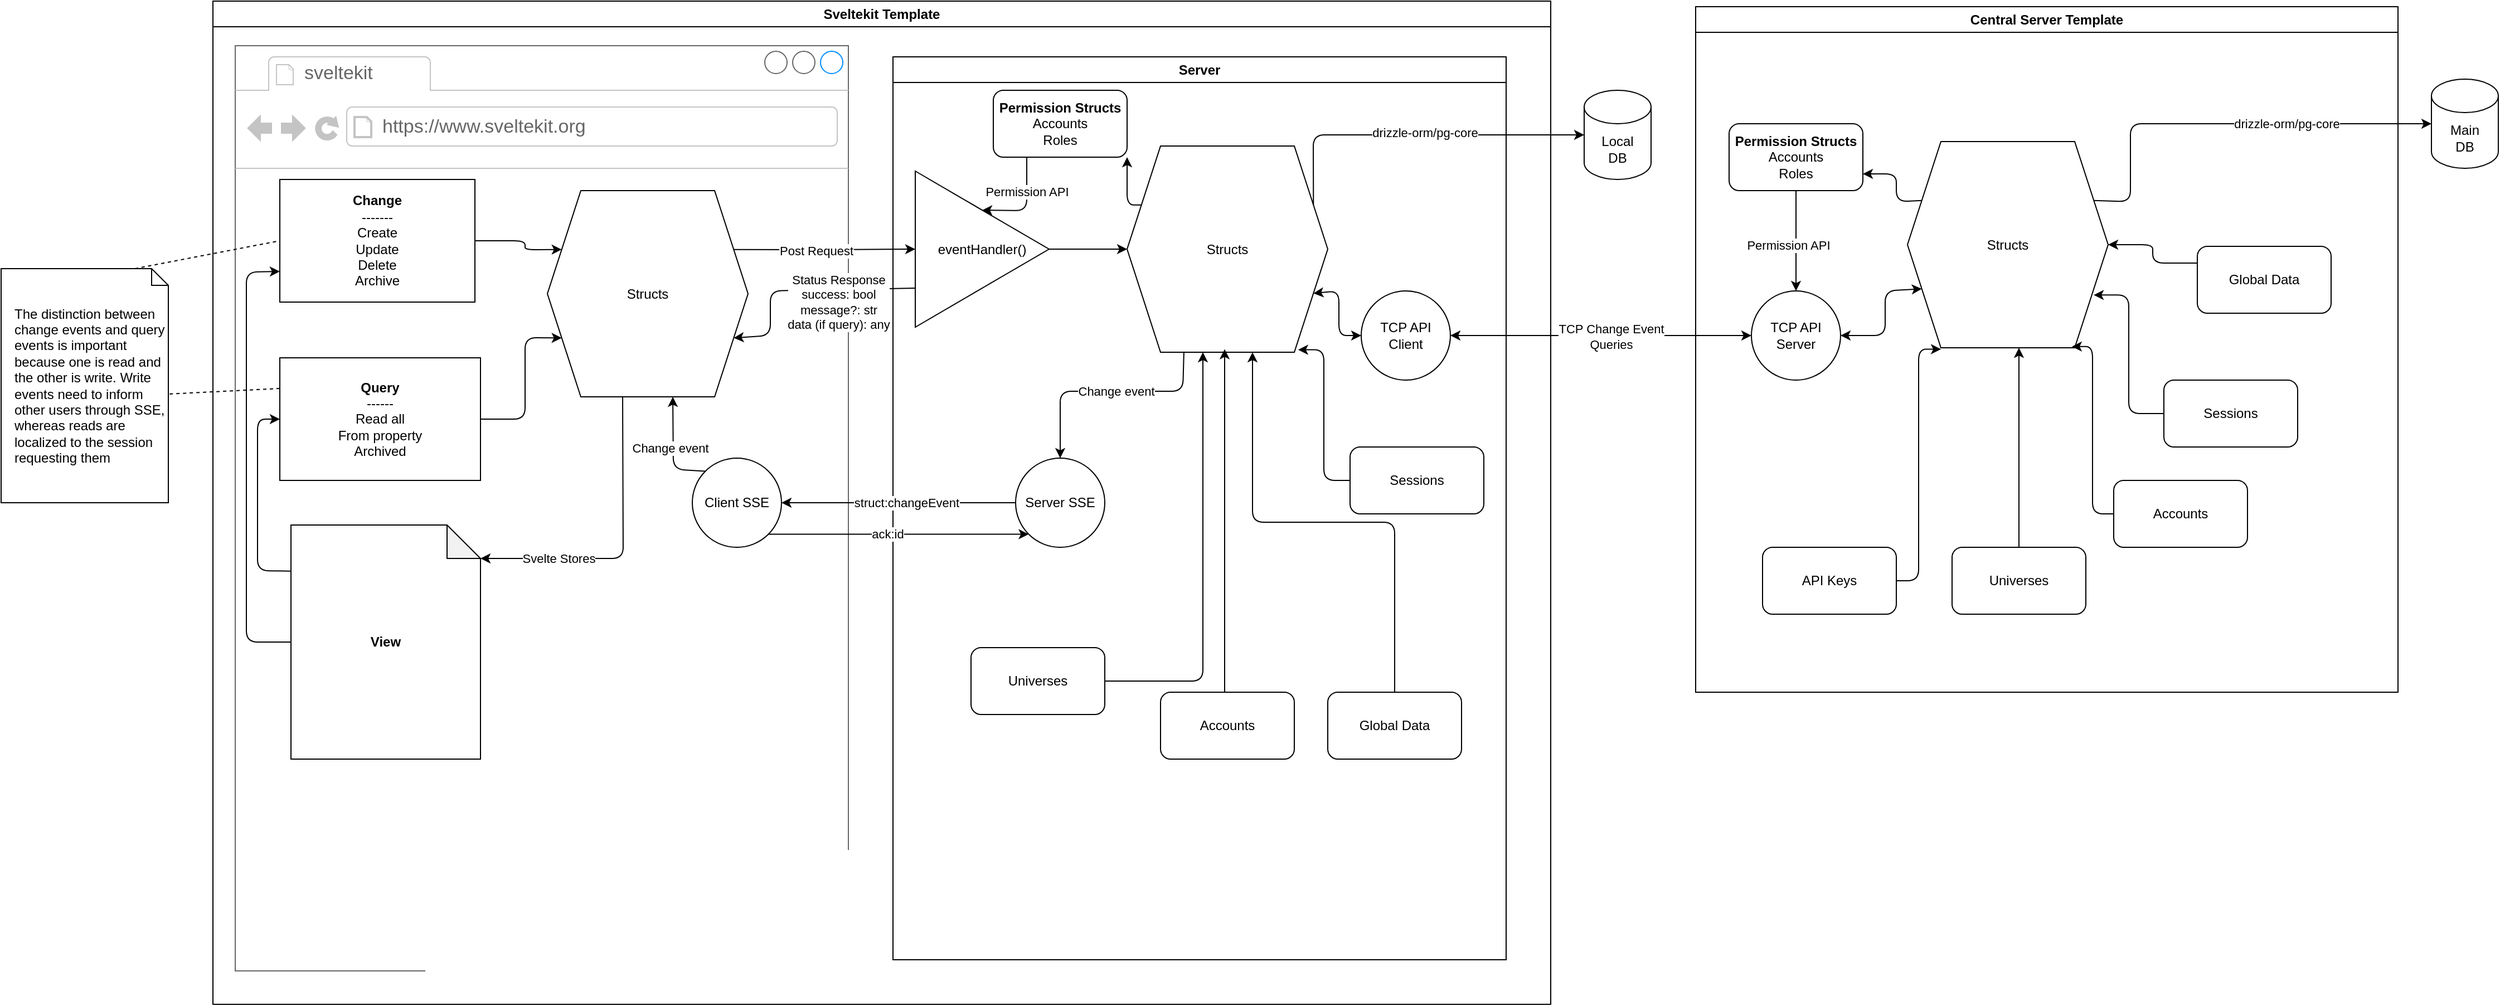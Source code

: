 <mxfile>
    <diagram id="YwuZfxJtIw0wDTcrG3jY" name="Page-1">
        <mxGraphModel dx="1606" dy="435" grid="1" gridSize="10" guides="1" tooltips="1" connect="1" arrows="1" fold="1" page="1" pageScale="1" pageWidth="850" pageHeight="1100" math="0" shadow="0">
            <root>
                <mxCell id="0"/>
                <mxCell id="1" parent="0"/>
                <mxCell id="2" value="Sveltekit Template" style="swimlane;whiteSpace=wrap;html=1;" parent="1" vertex="1">
                    <mxGeometry x="-630" y="80" width="1200" height="900" as="geometry"/>
                </mxCell>
                <mxCell id="53" value="" style="strokeWidth=1;shadow=0;dashed=0;align=center;html=1;shape=mxgraph.mockup.containers.browserWindow;rSize=0;strokeColor=#666666;strokeColor2=#008cff;strokeColor3=#c4c4c4;mainText=,;recursiveResize=0;" parent="2" vertex="1">
                    <mxGeometry x="20" y="40" width="550" height="830" as="geometry"/>
                </mxCell>
                <mxCell id="54" value="sveltekit" style="strokeWidth=1;shadow=0;dashed=0;align=center;html=1;shape=mxgraph.mockup.containers.anchor;fontSize=17;fontColor=#666666;align=left;" parent="53" vertex="1">
                    <mxGeometry x="60" y="12" width="110" height="26" as="geometry"/>
                </mxCell>
                <mxCell id="55" value="https://www.sveltekit.org" style="strokeWidth=1;shadow=0;dashed=0;align=center;html=1;shape=mxgraph.mockup.containers.anchor;rSize=0;fontSize=17;fontColor=#666666;align=left;" parent="53" vertex="1">
                    <mxGeometry x="130" y="60" width="250" height="26" as="geometry"/>
                </mxCell>
                <mxCell id="17" value="&lt;b&gt;Change&lt;/b&gt;&lt;br&gt;-------&lt;br&gt;Create&lt;br&gt;Update&lt;br&gt;Delete&lt;br&gt;Archive" style="rounded=0;whiteSpace=wrap;html=1;" parent="53" vertex="1">
                    <mxGeometry x="40" y="120" width="175" height="110" as="geometry"/>
                </mxCell>
                <mxCell id="35" value="&lt;b&gt;Query&lt;/b&gt;&lt;br&gt;------&lt;br&gt;Read all&lt;br&gt;From property&lt;br&gt;Archived" style="rounded=0;whiteSpace=wrap;html=1;" parent="53" vertex="1">
                    <mxGeometry x="40" y="280" width="180" height="110" as="geometry"/>
                </mxCell>
                <mxCell id="61" style="edgeStyle=none;html=1;entryX=0;entryY=0;entryDx=170;entryDy=30;entryPerimeter=0;exitX=0.375;exitY=1;exitDx=0;exitDy=0;" parent="53" source="18" target="59" edge="1">
                    <mxGeometry relative="1" as="geometry">
                        <Array as="points">
                            <mxPoint x="348" y="460"/>
                            <mxPoint x="280" y="460"/>
                        </Array>
                    </mxGeometry>
                </mxCell>
                <mxCell id="62" value="Svelte Stores" style="edgeLabel;html=1;align=center;verticalAlign=middle;resizable=0;points=[];" parent="61" vertex="1" connectable="0">
                    <mxGeometry x="0.1" y="3" relative="1" as="geometry">
                        <mxPoint x="-53" y="-3" as="offset"/>
                    </mxGeometry>
                </mxCell>
                <mxCell id="18" value="Structs" style="shape=hexagon;perimeter=hexagonPerimeter2;whiteSpace=wrap;html=1;fixedSize=1;size=30;" parent="53" vertex="1">
                    <mxGeometry x="280" y="130" width="180" height="185" as="geometry"/>
                </mxCell>
                <mxCell id="36" style="edgeStyle=none;html=1;exitX=1;exitY=0.5;exitDx=0;exitDy=0;entryX=0;entryY=0.75;entryDx=0;entryDy=0;" parent="53" source="35" target="18" edge="1">
                    <mxGeometry relative="1" as="geometry">
                        <Array as="points">
                            <mxPoint x="260" y="335"/>
                            <mxPoint x="260" y="262"/>
                        </Array>
                    </mxGeometry>
                </mxCell>
                <mxCell id="24" style="edgeStyle=none;html=1;exitX=1;exitY=0.5;exitDx=0;exitDy=0;entryX=0;entryY=0.25;entryDx=0;entryDy=0;" parent="53" source="17" target="18" edge="1">
                    <mxGeometry relative="1" as="geometry">
                        <Array as="points">
                            <mxPoint x="260" y="175"/>
                            <mxPoint x="260" y="183"/>
                        </Array>
                    </mxGeometry>
                </mxCell>
                <mxCell id="39" value="Client SSE" style="ellipse;whiteSpace=wrap;html=1;aspect=fixed;" parent="53" vertex="1">
                    <mxGeometry x="410" y="370" width="80" height="80" as="geometry"/>
                </mxCell>
                <mxCell id="43" style="edgeStyle=none;html=1;exitX=0;exitY=0;exitDx=0;exitDy=0;entryX=0.625;entryY=1;entryDx=0;entryDy=0;" parent="53" source="39" target="18" edge="1">
                    <mxGeometry relative="1" as="geometry">
                        <mxPoint x="348" y="315" as="targetPoint"/>
                        <Array as="points">
                            <mxPoint x="393" y="380"/>
                        </Array>
                    </mxGeometry>
                </mxCell>
                <mxCell id="46" value="Change event" style="edgeLabel;html=1;align=center;verticalAlign=middle;resizable=0;points=[];" parent="43" vertex="1" connectable="0">
                    <mxGeometry x="-0.142" y="-2" relative="1" as="geometry">
                        <mxPoint x="-5" y="-8" as="offset"/>
                    </mxGeometry>
                </mxCell>
                <mxCell id="76" style="edgeStyle=none;html=1;exitX=0;exitY=0.5;exitDx=0;exitDy=0;exitPerimeter=0;entryX=0;entryY=0.75;entryDx=0;entryDy=0;" parent="53" source="59" target="17" edge="1">
                    <mxGeometry relative="1" as="geometry">
                        <Array as="points">
                            <mxPoint x="10" y="535"/>
                            <mxPoint x="10" y="203"/>
                        </Array>
                    </mxGeometry>
                </mxCell>
                <mxCell id="77" style="edgeStyle=none;html=1;exitX=-0.001;exitY=0.197;exitDx=0;exitDy=0;exitPerimeter=0;entryX=0;entryY=0.5;entryDx=0;entryDy=0;" parent="53" source="59" target="35" edge="1">
                    <mxGeometry relative="1" as="geometry">
                        <Array as="points">
                            <mxPoint x="20" y="471"/>
                            <mxPoint x="20" y="335"/>
                        </Array>
                    </mxGeometry>
                </mxCell>
                <mxCell id="59" value="&lt;b&gt;View&lt;/b&gt;" style="shape=note;whiteSpace=wrap;html=1;backgroundOutline=1;darkOpacity=0.05;" parent="53" vertex="1">
                    <mxGeometry x="50" y="430" width="170" height="210" as="geometry"/>
                </mxCell>
                <mxCell id="6" value="Server" style="swimlane;whiteSpace=wrap;html=1;" parent="2" vertex="1">
                    <mxGeometry x="610" y="50" width="550" height="810" as="geometry"/>
                </mxCell>
                <mxCell id="41" style="edgeStyle=none;html=1;exitX=0.283;exitY=1.001;exitDx=0;exitDy=0;exitPerimeter=0;" parent="6" source="19" target="40" edge="1">
                    <mxGeometry relative="1" as="geometry">
                        <Array as="points">
                            <mxPoint x="260" y="300"/>
                            <mxPoint x="150" y="300"/>
                        </Array>
                    </mxGeometry>
                </mxCell>
                <mxCell id="44" value="Change event" style="edgeLabel;html=1;align=center;verticalAlign=middle;resizable=0;points=[];" parent="41" vertex="1" connectable="0">
                    <mxGeometry x="0.141" relative="1" as="geometry">
                        <mxPoint x="22" as="offset"/>
                    </mxGeometry>
                </mxCell>
                <mxCell id="72" style="edgeStyle=none;html=1;exitX=0;exitY=0.25;exitDx=0;exitDy=0;entryX=1;entryY=1;entryDx=0;entryDy=0;" parent="6" source="19" target="68" edge="1">
                    <mxGeometry relative="1" as="geometry">
                        <Array as="points">
                            <mxPoint x="210" y="133"/>
                        </Array>
                    </mxGeometry>
                </mxCell>
                <mxCell id="19" value="Structs" style="shape=hexagon;perimeter=hexagonPerimeter2;whiteSpace=wrap;html=1;fixedSize=1;size=30;" parent="6" vertex="1">
                    <mxGeometry x="210" y="80" width="180" height="185" as="geometry"/>
                </mxCell>
                <mxCell id="40" value="Server SSE" style="ellipse;whiteSpace=wrap;html=1;aspect=fixed;" parent="6" vertex="1">
                    <mxGeometry x="110" y="360" width="80" height="80" as="geometry"/>
                </mxCell>
                <mxCell id="67" style="edgeStyle=none;html=1;exitX=1;exitY=0.5;exitDx=0;exitDy=0;entryX=0;entryY=0.5;entryDx=0;entryDy=0;" parent="6" source="63" target="19" edge="1">
                    <mxGeometry relative="1" as="geometry"/>
                </mxCell>
                <mxCell id="63" value="eventHandler()" style="triangle;whiteSpace=wrap;html=1;" parent="6" vertex="1">
                    <mxGeometry x="20" y="102.5" width="120" height="140" as="geometry"/>
                </mxCell>
                <mxCell id="68" value="&lt;b&gt;Permission Structs&lt;/b&gt;&lt;br&gt;Accounts&lt;br&gt;Roles" style="rounded=1;whiteSpace=wrap;html=1;" parent="6" vertex="1">
                    <mxGeometry x="90" y="30" width="120" height="60" as="geometry"/>
                </mxCell>
                <mxCell id="73" style="edgeStyle=none;html=1;exitX=0.25;exitY=1;exitDx=0;exitDy=0;entryX=0.5;entryY=0;entryDx=0;entryDy=0;" parent="6" source="68" target="63" edge="1">
                    <mxGeometry relative="1" as="geometry">
                        <Array as="points">
                            <mxPoint x="120" y="138"/>
                        </Array>
                    </mxGeometry>
                </mxCell>
                <mxCell id="74" value="Permission API" style="edgeLabel;html=1;align=center;verticalAlign=middle;resizable=0;points=[];" parent="73" vertex="1" connectable="0">
                    <mxGeometry x="0.009" relative="1" as="geometry">
                        <mxPoint y="-14" as="offset"/>
                    </mxGeometry>
                </mxCell>
                <mxCell id="97" value="TCP API Client" style="ellipse;whiteSpace=wrap;html=1;aspect=fixed;" parent="6" vertex="1">
                    <mxGeometry x="420" y="210" width="80" height="80" as="geometry"/>
                </mxCell>
                <mxCell id="105" value="" style="endArrow=classic;startArrow=classic;html=1;entryX=0;entryY=0.5;entryDx=0;entryDy=0;exitX=1;exitY=0.75;exitDx=0;exitDy=0;" parent="6" source="19" target="97" edge="1">
                    <mxGeometry width="50" height="50" relative="1" as="geometry">
                        <mxPoint x="390" y="340" as="sourcePoint"/>
                        <mxPoint x="440" y="290" as="targetPoint"/>
                        <Array as="points">
                            <mxPoint x="400" y="210"/>
                            <mxPoint x="400" y="250"/>
                        </Array>
                    </mxGeometry>
                </mxCell>
                <mxCell id="120" style="edgeStyle=elbowEdgeStyle;html=1;entryX=0.852;entryY=0.988;entryDx=0;entryDy=0;entryPerimeter=0;" parent="6" source="116" target="19" edge="1">
                    <mxGeometry relative="1" as="geometry"/>
                </mxCell>
                <mxCell id="116" value="Sessions" style="rounded=1;whiteSpace=wrap;html=1;" parent="6" vertex="1">
                    <mxGeometry x="410" y="350" width="120" height="60" as="geometry"/>
                </mxCell>
                <mxCell id="122" style="edgeStyle=elbowEdgeStyle;html=1;entryX=0.486;entryY=0.985;entryDx=0;entryDy=0;entryPerimeter=0;" parent="6" source="117" target="19" edge="1">
                    <mxGeometry relative="1" as="geometry"/>
                </mxCell>
                <mxCell id="117" value="Accounts" style="rounded=1;whiteSpace=wrap;html=1;" parent="6" vertex="1">
                    <mxGeometry x="240" y="570" width="120" height="60" as="geometry"/>
                </mxCell>
                <mxCell id="123" style="edgeStyle=elbowEdgeStyle;html=1;entryX=0.375;entryY=1;entryDx=0;entryDy=0;" parent="6" source="118" target="19" edge="1">
                    <mxGeometry relative="1" as="geometry">
                        <Array as="points">
                            <mxPoint x="278" y="410"/>
                        </Array>
                    </mxGeometry>
                </mxCell>
                <mxCell id="118" value="Universes" style="rounded=1;whiteSpace=wrap;html=1;" parent="6" vertex="1">
                    <mxGeometry x="70" y="530" width="120" height="60" as="geometry"/>
                </mxCell>
                <mxCell id="121" style="edgeStyle=elbowEdgeStyle;html=1;entryX=0.625;entryY=1;entryDx=0;entryDy=0;" parent="6" source="119" target="19" edge="1">
                    <mxGeometry relative="1" as="geometry"/>
                </mxCell>
                <mxCell id="119" value="Global Data" style="rounded=1;whiteSpace=wrap;html=1;" parent="6" vertex="1">
                    <mxGeometry x="390" y="570" width="120" height="60" as="geometry"/>
                </mxCell>
                <mxCell id="42" style="edgeStyle=none;html=1;exitX=0;exitY=0.5;exitDx=0;exitDy=0;" parent="2" source="40" target="39" edge="1">
                    <mxGeometry relative="1" as="geometry"/>
                </mxCell>
                <mxCell id="45" value="struct:changeEvent" style="edgeLabel;html=1;align=center;verticalAlign=middle;resizable=0;points=[];" parent="42" vertex="1" connectable="0">
                    <mxGeometry x="-0.064" relative="1" as="geometry">
                        <mxPoint as="offset"/>
                    </mxGeometry>
                </mxCell>
                <mxCell id="64" style="edgeStyle=none;html=1;exitX=1;exitY=0.25;exitDx=0;exitDy=0;entryX=0;entryY=0.5;entryDx=0;entryDy=0;" parent="2" source="18" target="63" edge="1">
                    <mxGeometry relative="1" as="geometry">
                        <Array as="points">
                            <mxPoint x="550" y="223"/>
                        </Array>
                    </mxGeometry>
                </mxCell>
                <mxCell id="66" value="Post Request" style="edgeLabel;html=1;align=center;verticalAlign=middle;resizable=0;points=[];" parent="64" vertex="1" connectable="0">
                    <mxGeometry x="-0.092" y="-1" relative="1" as="geometry">
                        <mxPoint as="offset"/>
                    </mxGeometry>
                </mxCell>
                <mxCell id="78" style="edgeStyle=none;html=1;exitX=0;exitY=0.75;exitDx=0;exitDy=0;entryX=1;entryY=0.75;entryDx=0;entryDy=0;" parent="2" source="63" target="18" edge="1">
                    <mxGeometry relative="1" as="geometry">
                        <Array as="points">
                            <mxPoint x="500" y="260"/>
                            <mxPoint x="500" y="300"/>
                        </Array>
                    </mxGeometry>
                </mxCell>
                <mxCell id="79" value="Status Response&lt;br&gt;success: bool&lt;br&gt;message?: str&lt;br&gt;data (if query): any" style="edgeLabel;html=1;align=center;verticalAlign=middle;resizable=0;points=[];" parent="78" vertex="1" connectable="0">
                    <mxGeometry x="0.169" y="2" relative="1" as="geometry">
                        <mxPoint x="49" y="8" as="offset"/>
                    </mxGeometry>
                </mxCell>
                <mxCell id="110" style="edgeStyle=elbowEdgeStyle;html=1;exitX=1;exitY=1;exitDx=0;exitDy=0;entryX=0;entryY=1;entryDx=0;entryDy=0;" parent="2" source="39" target="40" edge="1">
                    <mxGeometry relative="1" as="geometry"/>
                </mxCell>
                <mxCell id="111" value="ack:id" style="edgeLabel;html=1;align=center;verticalAlign=middle;resizable=0;points=[];" parent="110" vertex="1" connectable="0">
                    <mxGeometry x="-0.221" y="1" relative="1" as="geometry">
                        <mxPoint x="15" as="offset"/>
                    </mxGeometry>
                </mxCell>
                <mxCell id="3" value="Central Server Template" style="swimlane;whiteSpace=wrap;html=1;" parent="1" vertex="1">
                    <mxGeometry x="700" y="85" width="630" height="615" as="geometry"/>
                </mxCell>
                <mxCell id="125" style="edgeStyle=none;html=1;exitX=0;exitY=0.25;exitDx=0;exitDy=0;entryX=1;entryY=0.75;entryDx=0;entryDy=0;" parent="3" source="25" target="124" edge="1">
                    <mxGeometry relative="1" as="geometry">
                        <Array as="points">
                            <mxPoint x="180" y="175"/>
                            <mxPoint x="180" y="150"/>
                        </Array>
                    </mxGeometry>
                </mxCell>
                <mxCell id="25" value="Structs" style="shape=hexagon;perimeter=hexagonPerimeter2;whiteSpace=wrap;html=1;fixedSize=1;size=30;" parent="3" vertex="1">
                    <mxGeometry x="190" y="121" width="180" height="185" as="geometry"/>
                </mxCell>
                <mxCell id="96" style="edgeStyle=elbowEdgeStyle;html=1;entryX=0.928;entryY=0.744;entryDx=0;entryDy=0;entryPerimeter=0;" parent="3" source="84" target="25" edge="1">
                    <mxGeometry relative="1" as="geometry"/>
                </mxCell>
                <mxCell id="84" value="Sessions" style="rounded=1;whiteSpace=wrap;html=1;" parent="3" vertex="1">
                    <mxGeometry x="420" y="335" width="120" height="60" as="geometry"/>
                </mxCell>
                <mxCell id="95" style="edgeStyle=elbowEdgeStyle;html=1;entryX=0.819;entryY=0.994;entryDx=0;entryDy=0;entryPerimeter=0;" parent="3" source="85" target="25" edge="1">
                    <mxGeometry relative="1" as="geometry"/>
                </mxCell>
                <mxCell id="85" value="Accounts" style="rounded=1;whiteSpace=wrap;html=1;" parent="3" vertex="1">
                    <mxGeometry x="375" y="425" width="120" height="60" as="geometry"/>
                </mxCell>
                <mxCell id="90" style="edgeStyle=elbowEdgeStyle;html=1;" parent="3" source="86" target="25" edge="1">
                    <mxGeometry relative="1" as="geometry"/>
                </mxCell>
                <mxCell id="86" value="Universes" style="rounded=1;whiteSpace=wrap;html=1;" parent="3" vertex="1">
                    <mxGeometry x="230" y="485" width="120" height="60" as="geometry"/>
                </mxCell>
                <mxCell id="93" style="edgeStyle=elbowEdgeStyle;html=1;exitX=0;exitY=0.25;exitDx=0;exitDy=0;entryX=1;entryY=0.5;entryDx=0;entryDy=0;" parent="3" source="87" target="25" edge="1">
                    <mxGeometry relative="1" as="geometry"/>
                </mxCell>
                <mxCell id="87" value="Global Data" style="rounded=1;whiteSpace=wrap;html=1;" parent="3" vertex="1">
                    <mxGeometry x="450" y="215" width="120" height="60" as="geometry"/>
                </mxCell>
                <mxCell id="98" value="TCP API Server" style="ellipse;whiteSpace=wrap;html=1;aspect=fixed;" parent="3" vertex="1">
                    <mxGeometry x="50" y="255" width="80" height="80" as="geometry"/>
                </mxCell>
                <mxCell id="109" style="edgeStyle=elbowEdgeStyle;html=1;entryX=0.167;entryY=1.007;entryDx=0;entryDy=0;entryPerimeter=0;" parent="3" source="102" target="25" edge="1">
                    <mxGeometry relative="1" as="geometry"/>
                </mxCell>
                <mxCell id="102" value="API Keys" style="rounded=1;whiteSpace=wrap;html=1;" parent="3" vertex="1">
                    <mxGeometry x="60" y="485" width="120" height="60" as="geometry"/>
                </mxCell>
                <mxCell id="106" value="" style="endArrow=classic;startArrow=classic;html=1;entryX=0;entryY=0.75;entryDx=0;entryDy=0;exitX=1;exitY=0.5;exitDx=0;exitDy=0;" parent="3" source="98" target="25" edge="1">
                    <mxGeometry width="50" height="50" relative="1" as="geometry">
                        <mxPoint x="147.143" y="255.003" as="sourcePoint"/>
                        <mxPoint x="190" y="292.86" as="targetPoint"/>
                        <Array as="points">
                            <mxPoint x="170" y="295"/>
                            <mxPoint x="170" y="255"/>
                        </Array>
                    </mxGeometry>
                </mxCell>
                <mxCell id="126" style="edgeStyle=none;html=1;exitX=0.5;exitY=1;exitDx=0;exitDy=0;entryX=0.5;entryY=0;entryDx=0;entryDy=0;" parent="3" source="124" target="98" edge="1">
                    <mxGeometry relative="1" as="geometry"/>
                </mxCell>
                <mxCell id="127" value="Permission API" style="edgeLabel;html=1;align=center;verticalAlign=middle;resizable=0;points=[];" parent="126" vertex="1" connectable="0">
                    <mxGeometry x="0.43" relative="1" as="geometry">
                        <mxPoint x="-7" y="-16" as="offset"/>
                    </mxGeometry>
                </mxCell>
                <mxCell id="124" value="&lt;b&gt;Permission Structs&lt;/b&gt;&lt;br&gt;Accounts&lt;br&gt;Roles" style="rounded=1;whiteSpace=wrap;html=1;" parent="3" vertex="1">
                    <mxGeometry x="30" y="105" width="120" height="60" as="geometry"/>
                </mxCell>
                <mxCell id="26" value="Main&lt;br&gt;DB" style="shape=cylinder3;whiteSpace=wrap;html=1;boundedLbl=1;backgroundOutline=1;size=15;" parent="1" vertex="1">
                    <mxGeometry x="1360" y="150" width="60" height="80" as="geometry"/>
                </mxCell>
                <mxCell id="27" style="edgeStyle=none;html=1;exitX=1;exitY=0.25;exitDx=0;exitDy=0;entryX=0;entryY=0.5;entryDx=0;entryDy=0;entryPerimeter=0;" parent="1" source="25" target="26" edge="1">
                    <mxGeometry relative="1" as="geometry">
                        <Array as="points">
                            <mxPoint x="1090" y="260"/>
                            <mxPoint x="1090" y="190"/>
                        </Array>
                    </mxGeometry>
                </mxCell>
                <mxCell id="28" value="drizzle-orm/pg-core" style="edgeLabel;html=1;align=center;verticalAlign=middle;resizable=0;points=[];" parent="27" vertex="1" connectable="0">
                    <mxGeometry x="-0.122" y="-1" relative="1" as="geometry">
                        <mxPoint x="79" y="-1" as="offset"/>
                    </mxGeometry>
                </mxCell>
                <mxCell id="100" value="" style="endArrow=classic;startArrow=classic;html=1;exitX=1;exitY=0.5;exitDx=0;exitDy=0;entryX=0;entryY=0.5;entryDx=0;entryDy=0;" parent="1" source="97" target="98" edge="1">
                    <mxGeometry width="50" height="50" relative="1" as="geometry">
                        <mxPoint x="630" y="400" as="sourcePoint"/>
                        <mxPoint x="680" y="350" as="targetPoint"/>
                    </mxGeometry>
                </mxCell>
                <mxCell id="101" value="TCP Change Event&lt;br&gt;Queries" style="edgeLabel;html=1;align=center;verticalAlign=middle;resizable=0;points=[];" parent="100" vertex="1" connectable="0">
                    <mxGeometry x="0.066" y="-1" relative="1" as="geometry">
                        <mxPoint as="offset"/>
                    </mxGeometry>
                </mxCell>
                <mxCell id="20" value="Local&lt;br&gt;DB" style="shape=cylinder3;whiteSpace=wrap;html=1;boundedLbl=1;backgroundOutline=1;size=15;" parent="1" vertex="1">
                    <mxGeometry x="600" y="160" width="60" height="80" as="geometry"/>
                </mxCell>
                <mxCell id="21" style="edgeStyle=none;html=1;exitX=1;exitY=0.25;exitDx=0;exitDy=0;entryX=0;entryY=0.5;entryDx=0;entryDy=0;entryPerimeter=0;" parent="1" source="19" target="20" edge="1">
                    <mxGeometry relative="1" as="geometry">
                        <mxPoint x="600" y="215" as="targetPoint"/>
                        <Array as="points">
                            <mxPoint x="357" y="200"/>
                        </Array>
                    </mxGeometry>
                </mxCell>
                <mxCell id="22" value="drizzle-orm/pg-core" style="edgeLabel;html=1;align=center;verticalAlign=middle;resizable=0;points=[];" parent="21" vertex="1" connectable="0">
                    <mxGeometry x="-0.168" y="-5" relative="1" as="geometry">
                        <mxPoint x="36" y="-7" as="offset"/>
                    </mxGeometry>
                </mxCell>
                <mxCell id="128" value="The distinction between change events and query events is important because one is read and the other is write. Write events need to inform other users through SSE, whereas reads are localized to the session requesting them" style="shape=note;size=15;align=left;spacingLeft=10;html=1;whiteSpace=wrap;" vertex="1" parent="1">
                    <mxGeometry x="-820" y="320" width="150" height="210" as="geometry"/>
                </mxCell>
                <mxCell id="130" value="" style="edgeStyle=none;endArrow=none;exitX=0.8;exitY=0;dashed=1;html=1;entryX=0;entryY=0.5;entryDx=0;entryDy=0;" edge="1" source="128" parent="1" target="17">
                    <mxGeometry x="1" relative="1" as="geometry">
                        <mxPoint x="-640" y="280" as="targetPoint"/>
                    </mxGeometry>
                </mxCell>
                <mxCell id="132" value="" style="endArrow=none;dashed=1;html=1;entryX=0;entryY=0;entryDx=150;entryDy=112.5;entryPerimeter=0;exitX=0;exitY=0.25;exitDx=0;exitDy=0;" edge="1" parent="1" source="35" target="128">
                    <mxGeometry width="50" height="50" relative="1" as="geometry">
                        <mxPoint x="-700" y="610" as="sourcePoint"/>
                        <mxPoint x="-650" y="560" as="targetPoint"/>
                    </mxGeometry>
                </mxCell>
            </root>
        </mxGraphModel>
    </diagram>
</mxfile>